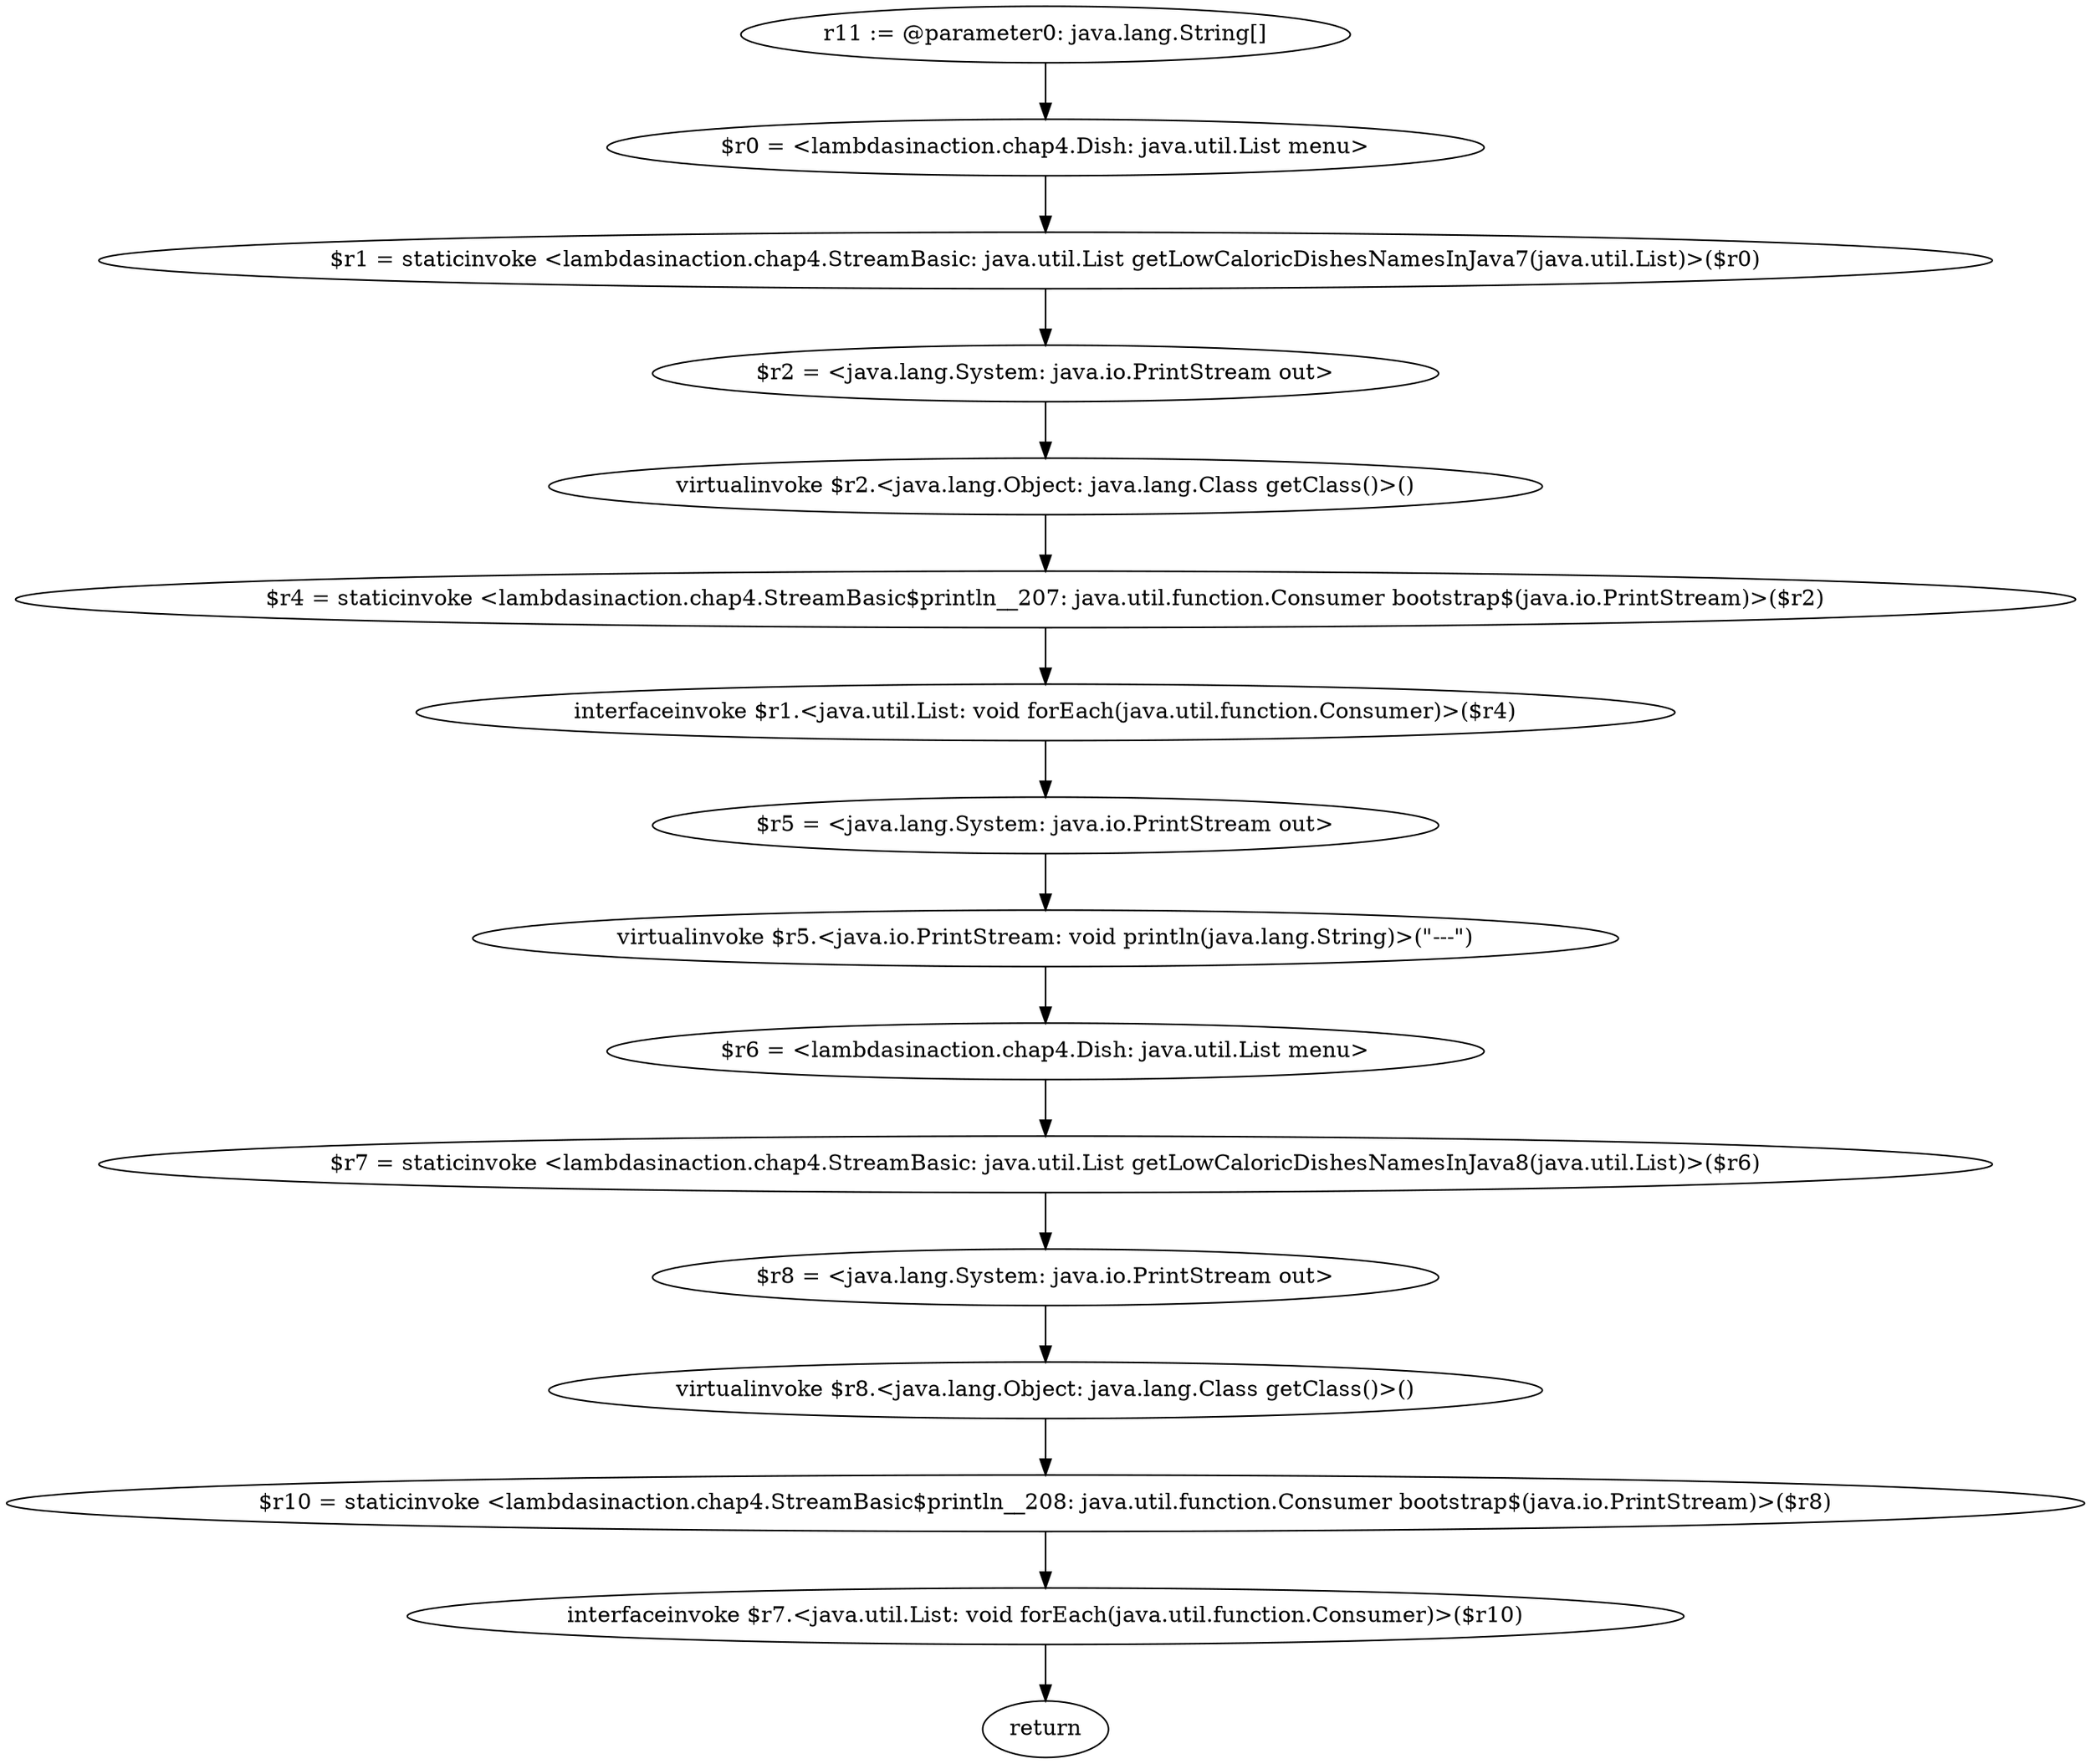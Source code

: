 digraph "unitGraph" {
    "r11 := @parameter0: java.lang.String[]"
    "$r0 = <lambdasinaction.chap4.Dish: java.util.List menu>"
    "$r1 = staticinvoke <lambdasinaction.chap4.StreamBasic: java.util.List getLowCaloricDishesNamesInJava7(java.util.List)>($r0)"
    "$r2 = <java.lang.System: java.io.PrintStream out>"
    "virtualinvoke $r2.<java.lang.Object: java.lang.Class getClass()>()"
    "$r4 = staticinvoke <lambdasinaction.chap4.StreamBasic$println__207: java.util.function.Consumer bootstrap$(java.io.PrintStream)>($r2)"
    "interfaceinvoke $r1.<java.util.List: void forEach(java.util.function.Consumer)>($r4)"
    "$r5 = <java.lang.System: java.io.PrintStream out>"
    "virtualinvoke $r5.<java.io.PrintStream: void println(java.lang.String)>(\"---\")"
    "$r6 = <lambdasinaction.chap4.Dish: java.util.List menu>"
    "$r7 = staticinvoke <lambdasinaction.chap4.StreamBasic: java.util.List getLowCaloricDishesNamesInJava8(java.util.List)>($r6)"
    "$r8 = <java.lang.System: java.io.PrintStream out>"
    "virtualinvoke $r8.<java.lang.Object: java.lang.Class getClass()>()"
    "$r10 = staticinvoke <lambdasinaction.chap4.StreamBasic$println__208: java.util.function.Consumer bootstrap$(java.io.PrintStream)>($r8)"
    "interfaceinvoke $r7.<java.util.List: void forEach(java.util.function.Consumer)>($r10)"
    "return"
    "r11 := @parameter0: java.lang.String[]"->"$r0 = <lambdasinaction.chap4.Dish: java.util.List menu>";
    "$r0 = <lambdasinaction.chap4.Dish: java.util.List menu>"->"$r1 = staticinvoke <lambdasinaction.chap4.StreamBasic: java.util.List getLowCaloricDishesNamesInJava7(java.util.List)>($r0)";
    "$r1 = staticinvoke <lambdasinaction.chap4.StreamBasic: java.util.List getLowCaloricDishesNamesInJava7(java.util.List)>($r0)"->"$r2 = <java.lang.System: java.io.PrintStream out>";
    "$r2 = <java.lang.System: java.io.PrintStream out>"->"virtualinvoke $r2.<java.lang.Object: java.lang.Class getClass()>()";
    "virtualinvoke $r2.<java.lang.Object: java.lang.Class getClass()>()"->"$r4 = staticinvoke <lambdasinaction.chap4.StreamBasic$println__207: java.util.function.Consumer bootstrap$(java.io.PrintStream)>($r2)";
    "$r4 = staticinvoke <lambdasinaction.chap4.StreamBasic$println__207: java.util.function.Consumer bootstrap$(java.io.PrintStream)>($r2)"->"interfaceinvoke $r1.<java.util.List: void forEach(java.util.function.Consumer)>($r4)";
    "interfaceinvoke $r1.<java.util.List: void forEach(java.util.function.Consumer)>($r4)"->"$r5 = <java.lang.System: java.io.PrintStream out>";
    "$r5 = <java.lang.System: java.io.PrintStream out>"->"virtualinvoke $r5.<java.io.PrintStream: void println(java.lang.String)>(\"---\")";
    "virtualinvoke $r5.<java.io.PrintStream: void println(java.lang.String)>(\"---\")"->"$r6 = <lambdasinaction.chap4.Dish: java.util.List menu>";
    "$r6 = <lambdasinaction.chap4.Dish: java.util.List menu>"->"$r7 = staticinvoke <lambdasinaction.chap4.StreamBasic: java.util.List getLowCaloricDishesNamesInJava8(java.util.List)>($r6)";
    "$r7 = staticinvoke <lambdasinaction.chap4.StreamBasic: java.util.List getLowCaloricDishesNamesInJava8(java.util.List)>($r6)"->"$r8 = <java.lang.System: java.io.PrintStream out>";
    "$r8 = <java.lang.System: java.io.PrintStream out>"->"virtualinvoke $r8.<java.lang.Object: java.lang.Class getClass()>()";
    "virtualinvoke $r8.<java.lang.Object: java.lang.Class getClass()>()"->"$r10 = staticinvoke <lambdasinaction.chap4.StreamBasic$println__208: java.util.function.Consumer bootstrap$(java.io.PrintStream)>($r8)";
    "$r10 = staticinvoke <lambdasinaction.chap4.StreamBasic$println__208: java.util.function.Consumer bootstrap$(java.io.PrintStream)>($r8)"->"interfaceinvoke $r7.<java.util.List: void forEach(java.util.function.Consumer)>($r10)";
    "interfaceinvoke $r7.<java.util.List: void forEach(java.util.function.Consumer)>($r10)"->"return";
}
